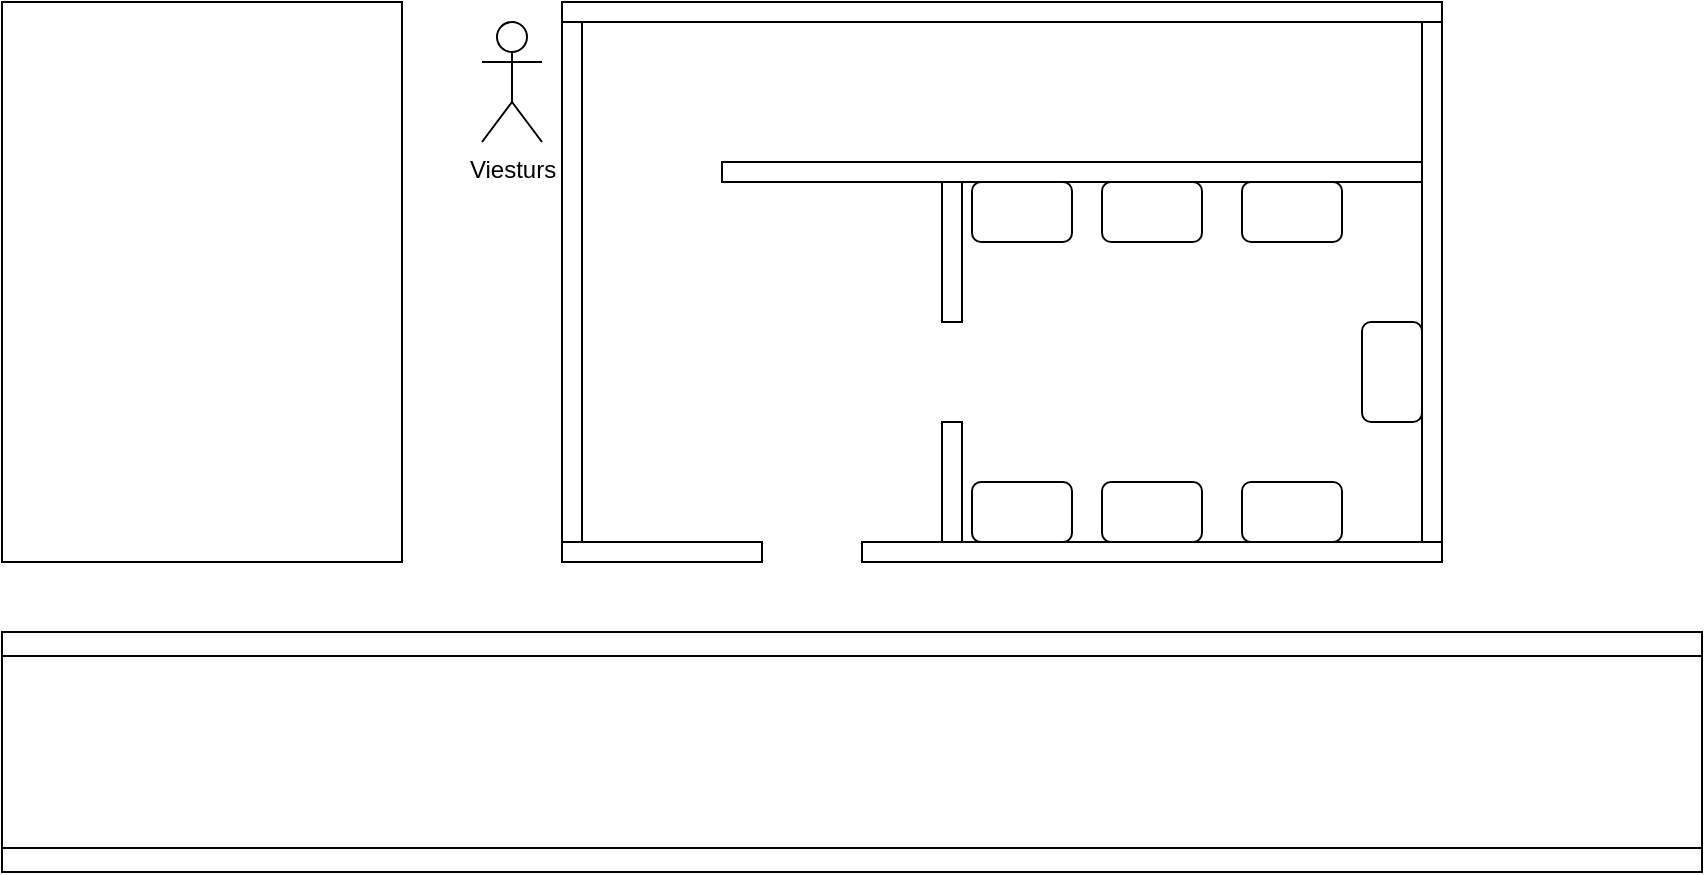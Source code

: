 <mxfile version="24.7.17">
  <diagram name="Page-1" id="lTe4EGJw82KDjAY4poVF">
    <mxGraphModel dx="1050" dy="570" grid="1" gridSize="10" guides="1" tooltips="1" connect="1" arrows="1" fold="1" page="1" pageScale="1" pageWidth="850" pageHeight="1100" math="0" shadow="0">
      <root>
        <mxCell id="0" />
        <mxCell id="1" parent="0" />
        <mxCell id="pOryhnpc0rPQqp5aaA9t-5" value="" style="rounded=0;whiteSpace=wrap;html=1;" vertex="1" parent="1">
          <mxGeometry x="280" y="440" width="440" height="10" as="geometry" />
        </mxCell>
        <mxCell id="pOryhnpc0rPQqp5aaA9t-6" value="" style="rounded=0;whiteSpace=wrap;html=1;" vertex="1" parent="1">
          <mxGeometry x="280" y="710" width="100" height="10" as="geometry" />
        </mxCell>
        <mxCell id="pOryhnpc0rPQqp5aaA9t-7" value="" style="rounded=0;whiteSpace=wrap;html=1;" vertex="1" parent="1">
          <mxGeometry x="280" y="450" width="10" height="260" as="geometry" />
        </mxCell>
        <mxCell id="pOryhnpc0rPQqp5aaA9t-8" value="" style="rounded=0;whiteSpace=wrap;html=1;" vertex="1" parent="1">
          <mxGeometry x="710" y="450" width="10" height="260" as="geometry" />
        </mxCell>
        <mxCell id="pOryhnpc0rPQqp5aaA9t-9" value="" style="rounded=0;whiteSpace=wrap;html=1;" vertex="1" parent="1">
          <mxGeometry x="360" y="520" width="350" height="10" as="geometry" />
        </mxCell>
        <mxCell id="pOryhnpc0rPQqp5aaA9t-11" value="" style="rounded=0;whiteSpace=wrap;html=1;" vertex="1" parent="1">
          <mxGeometry x="430" y="710" width="290" height="10" as="geometry" />
        </mxCell>
        <mxCell id="pOryhnpc0rPQqp5aaA9t-12" value="" style="rounded=0;whiteSpace=wrap;html=1;" vertex="1" parent="1">
          <mxGeometry y="440" width="200" height="280" as="geometry" />
        </mxCell>
        <mxCell id="pOryhnpc0rPQqp5aaA9t-13" value="" style="shape=process;whiteSpace=wrap;html=1;backgroundOutline=1;rotation=90;" vertex="1" parent="1">
          <mxGeometry x="365" y="390" width="120" height="850" as="geometry" />
        </mxCell>
        <mxCell id="pOryhnpc0rPQqp5aaA9t-17" value="" style="rounded=1;whiteSpace=wrap;html=1;rotation=-180;" vertex="1" parent="1">
          <mxGeometry x="485" y="530" width="50" height="30" as="geometry" />
        </mxCell>
        <mxCell id="pOryhnpc0rPQqp5aaA9t-19" value="" style="rounded=0;whiteSpace=wrap;html=1;" vertex="1" parent="1">
          <mxGeometry x="470" y="650" width="10" height="60" as="geometry" />
        </mxCell>
        <mxCell id="pOryhnpc0rPQqp5aaA9t-20" value="" style="rounded=0;whiteSpace=wrap;html=1;" vertex="1" parent="1">
          <mxGeometry x="470" y="530" width="10" height="70" as="geometry" />
        </mxCell>
        <mxCell id="pOryhnpc0rPQqp5aaA9t-21" value="" style="rounded=1;whiteSpace=wrap;html=1;rotation=-180;" vertex="1" parent="1">
          <mxGeometry x="485" y="680" width="50" height="30" as="geometry" />
        </mxCell>
        <mxCell id="pOryhnpc0rPQqp5aaA9t-22" value="" style="rounded=1;whiteSpace=wrap;html=1;rotation=-180;" vertex="1" parent="1">
          <mxGeometry x="550" y="680" width="50" height="30" as="geometry" />
        </mxCell>
        <mxCell id="pOryhnpc0rPQqp5aaA9t-23" value="" style="rounded=1;whiteSpace=wrap;html=1;rotation=-180;" vertex="1" parent="1">
          <mxGeometry x="620" y="680" width="50" height="30" as="geometry" />
        </mxCell>
        <mxCell id="pOryhnpc0rPQqp5aaA9t-24" value="" style="rounded=1;whiteSpace=wrap;html=1;rotation=-180;" vertex="1" parent="1">
          <mxGeometry x="550" y="530" width="50" height="30" as="geometry" />
        </mxCell>
        <mxCell id="pOryhnpc0rPQqp5aaA9t-25" value="" style="rounded=1;whiteSpace=wrap;html=1;rotation=-180;" vertex="1" parent="1">
          <mxGeometry x="620" y="530" width="50" height="30" as="geometry" />
        </mxCell>
        <mxCell id="pOryhnpc0rPQqp5aaA9t-26" value="" style="rounded=1;whiteSpace=wrap;html=1;rotation=-90;" vertex="1" parent="1">
          <mxGeometry x="670" y="610" width="50" height="30" as="geometry" />
        </mxCell>
        <mxCell id="pOryhnpc0rPQqp5aaA9t-27" value="Viesturs" style="shape=umlActor;verticalLabelPosition=bottom;verticalAlign=top;html=1;outlineConnect=0;" vertex="1" parent="1">
          <mxGeometry x="240" y="450" width="30" height="60" as="geometry" />
        </mxCell>
      </root>
    </mxGraphModel>
  </diagram>
</mxfile>
